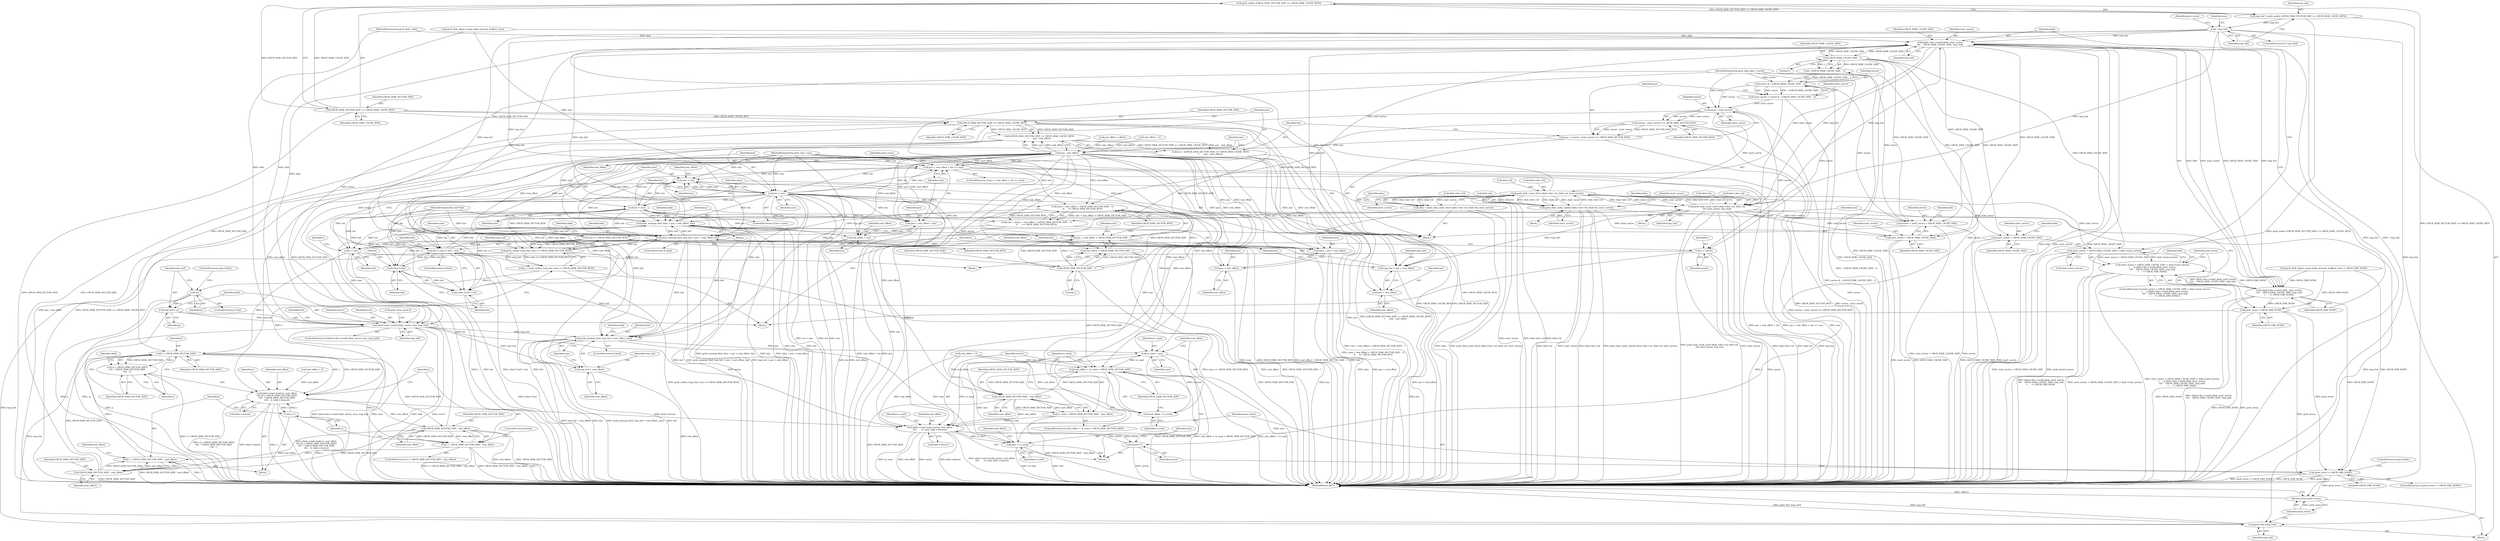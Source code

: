 digraph "0_radare2_c57997e76ec70862174a1b3b3aeb62a6f8570e85@API" {
"1000149" [label="(Call,grub_malloc (GRUB_DISK_SECTOR_SIZE << GRUB_DISK_CACHE_BITS))"];
"1000150" [label="(Call,GRUB_DISK_SECTOR_SIZE << GRUB_DISK_CACHE_BITS)"];
"1000147" [label="(Call,tmp_buf = grub_malloc (GRUB_DISK_SECTOR_SIZE << GRUB_DISK_CACHE_BITS))"];
"1000154" [label="(Call,! tmp_buf)"];
"1000258" [label="(Call,(disk->dev->read) (disk, start_sector,\n\t\t\t\t    GRUB_DISK_CACHE_SIZE, tmp_buf))"];
"1000170" [label="(Call,GRUB_DISK_CACHE_SIZE - 1)"];
"1000169" [label="(Call,~(GRUB_DISK_CACHE_SIZE - 1))"];
"1000167" [label="(Call,sector & ~(GRUB_DISK_CACHE_SIZE - 1))"];
"1000165" [label="(Call,start_sector = sector & ~(GRUB_DISK_CACHE_SIZE - 1))"];
"1000176" [label="(Call,sector - start_sector)"];
"1000175" [label="(Call,(sector - start_sector) << GRUB_DISK_SECTOR_BITS)"];
"1000173" [label="(Call,pos = (sector - start_sector) << GRUB_DISK_SECTOR_BITS)"];
"1000186" [label="(Call,pos - real_offset)"];
"1000182" [label="(Call,(GRUB_DISK_SECTOR_SIZE << GRUB_DISK_CACHE_BITS)\n\t     - pos - real_offset)"];
"1000180" [label="(Call,len = ((GRUB_DISK_SECTOR_SIZE << GRUB_DISK_CACHE_BITS)\n\t     - pos - real_offset))"];
"1000190" [label="(Call,len > size)"];
"1000193" [label="(Call,len = size)"];
"1000215" [label="(Call,pos + real_offset + len >= size)"];
"1000442" [label="(Call,size -= len)"];
"1000216" [label="(Call,pos + real_offset + len)"];
"1000218" [label="(Call,real_offset + len)"];
"1000228" [label="(Call,grub_memcpy (buf, data + pos + real_offset, len))"];
"1000313" [label="(Call,grub_memcpy (buf, tmp_buf + real_offset, size))"];
"1000327" [label="(Call,to_read = size)"];
"1000331" [label="(Call,real_offset + to_read > GRUB_DISK_SECTOR_SIZE)"];
"1000338" [label="(Call,GRUB_DISK_SECTOR_SIZE - real_offset)"];
"1000336" [label="(Call,to_read = GRUB_DISK_SECTOR_SIZE - real_offset)"];
"1000341" [label="(Call,(disk->read_hook) (sector, real_offset,\n\t\t\t\t       to_read, disk->closure))"];
"1000353" [label="(Call,sector++)"];
"1000355" [label="(Call,size -= to_read)"];
"1000332" [label="(Call,real_offset + to_read)"];
"1000364" [label="(Call,grub_memcpy (buf, tmp_buf + pos + real_offset, len))"];
"1000393" [label="(Call,l = len)"];
"1000403" [label="(Call,l > GRUB_DISK_SECTOR_SIZE)"];
"1000399" [label="(Call,(disk->read_hook) (s, real_offset,\n\t\t\t\t ((l > GRUB_DISK_SECTOR_SIZE)\n\t\t\t\t  ? GRUB_DISK_SECTOR_SIZE\n\t\t\t\t  : l), disk->closure))"];
"1000414" [label="(Call,GRUB_DISK_SECTOR_SIZE - real_offset)"];
"1000183" [label="(Call,GRUB_DISK_SECTOR_SIZE << GRUB_DISK_CACHE_BITS)"];
"1000277" [label="(Call,GRUB_DISK_SECTOR_SIZE - 1)"];
"1000272" [label="(Call,(size + real_offset + GRUB_DISK_SECTOR_SIZE - 1)\n\t\t     >> GRUB_DISK_SECTOR_BITS)"];
"1000270" [label="(Call,num = ((size + real_offset + GRUB_DISK_SECTOR_SIZE - 1)\n\t\t     >> GRUB_DISK_SECTOR_BITS))"];
"1000285" [label="(Call,num << GRUB_DISK_SECTOR_BITS)"];
"1000283" [label="(Call,grub_realloc (tmp_buf, num << GRUB_DISK_SECTOR_BITS))"];
"1000281" [label="(Call,p = grub_realloc (tmp_buf, num << GRUB_DISK_SECTOR_BITS))"];
"1000289" [label="(Call,!p)"];
"1000292" [label="(Call,tmp_buf = p)"];
"1000296" [label="(Call,(disk->dev->read) (disk, sector, num, tmp_buf))"];
"1000315" [label="(Call,tmp_buf + real_offset)"];
"1000449" [label="(Call,grub_free (tmp_buf))"];
"1000273" [label="(Call,size + real_offset + GRUB_DISK_SECTOR_SIZE - 1)"];
"1000275" [label="(Call,real_offset + GRUB_DISK_SECTOR_SIZE - 1)"];
"1000412" [label="(Call,l < GRUB_DISK_SECTOR_SIZE - real_offset)"];
"1000420" [label="(Call,l -= GRUB_DISK_SECTOR_SIZE - real_offset)"];
"1000422" [label="(Call,GRUB_DISK_SECTOR_SIZE - real_offset)"];
"1000418" [label="(Call,s++)"];
"1000402" [label="(Call,(l > GRUB_DISK_SECTOR_SIZE)\n\t\t\t\t  ? GRUB_DISK_SECTOR_SIZE\n\t\t\t\t  : l)"];
"1000435" [label="(Call,buf = (char *) buf + len)"];
"1000438" [label="(Call,(char *) buf)"];
"1000437" [label="(Call,(char *) buf + len)"];
"1000230" [label="(Call,data + pos + real_offset)"];
"1000232" [label="(Call,pos + real_offset)"];
"1000366" [label="(Call,tmp_buf + pos + real_offset)"];
"1000368" [label="(Call,pos + real_offset)"];
"1000198" [label="(Call,grub_disk_cache_fetch (disk->dev->id, disk->id, start_sector))"];
"1000196" [label="(Call,data = grub_disk_cache_fetch (disk->dev->id, disk->id, start_sector))"];
"1000236" [label="(Call,grub_disk_cache_unlock (disk->dev->id, disk->id, start_sector))"];
"1000428" [label="(Call,sector = start_sector + GRUB_DISK_CACHE_SIZE)"];
"1000430" [label="(Call,start_sector + GRUB_DISK_CACHE_SIZE)"];
"1000250" [label="(Call,start_sector + GRUB_DISK_CACHE_SIZE > disk->total_sectors)"];
"1000249" [label="(Call,start_sector + GRUB_DISK_CACHE_SIZE > disk->total_sectors\n\t      || (disk->dev->read) (disk, start_sector,\n\t\t\t\t    GRUB_DISK_CACHE_SIZE, tmp_buf)\n\t      != GRUB_ERR_NONE)"];
"1000251" [label="(Call,start_sector + GRUB_DISK_CACHE_SIZE)"];
"1000372" [label="(Call,grub_disk_cache_store (disk->dev->id, disk->id,\n\t\t\t\t start_sector, tmp_buf))"];
"1000389" [label="(Call,s = sector)"];
"1000257" [label="(Call,(disk->dev->read) (disk, start_sector,\n\t\t\t\t    GRUB_DISK_CACHE_SIZE, tmp_buf)\n\t      != GRUB_ERR_NONE)"];
"1000267" [label="(Call,grub_errno = GRUB_ERR_NONE)"];
"1000349" [label="(Call,grub_errno != GRUB_ERR_NONE)"];
"1000451" [label="(Return,return grub_errno;)"];
"1000147" [label="(Call,tmp_buf = grub_malloc (GRUB_DISK_SECTOR_SIZE << GRUB_DISK_CACHE_BITS))"];
"1000312" [label="(Identifier,buf)"];
"1000438" [label="(Call,(char *) buf)"];
"1000339" [label="(Identifier,GRUB_DISK_SECTOR_SIZE)"];
"1000248" [label="(ControlStructure,if (start_sector + GRUB_DISK_CACHE_SIZE > disk->total_sectors\n\t      || (disk->dev->read) (disk, start_sector,\n\t\t\t\t    GRUB_DISK_CACHE_SIZE, tmp_buf)\n\t      != GRUB_ERR_NONE))"];
"1000232" [label="(Call,pos + real_offset)"];
"1000296" [label="(Call,(disk->dev->read) (disk, sector, num, tmp_buf))"];
"1000292" [label="(Call,tmp_buf = p)"];
"1000412" [label="(Call,l < GRUB_DISK_SECTOR_SIZE - real_offset)"];
"1000415" [label="(Identifier,GRUB_DISK_SECTOR_SIZE)"];
"1000332" [label="(Call,real_offset + to_read)"];
"1000257" [label="(Call,(disk->dev->read) (disk, start_sector,\n\t\t\t\t    GRUB_DISK_CACHE_SIZE, tmp_buf)\n\t      != GRUB_ERR_NONE)"];
"1000298" [label="(Identifier,sector)"];
"1000313" [label="(Call,grub_memcpy (buf, tmp_buf + real_offset, size))"];
"1000331" [label="(Call,real_offset + to_read > GRUB_DISK_SECTOR_SIZE)"];
"1000334" [label="(Identifier,to_read)"];
"1000358" [label="(Call,real_offset = 0)"];
"1000157" [label="(Identifier,grub_errno)"];
"1000369" [label="(Identifier,pos)"];
"1000262" [label="(Identifier,tmp_buf)"];
"1000252" [label="(Identifier,start_sector)"];
"1000354" [label="(Identifier,sector)"];
"1000192" [label="(Identifier,size)"];
"1000375" [label="(Identifier,disk)"];
"1000204" [label="(Call,disk->id)"];
"1000213" [label="(Block,)"];
"1000417" [label="(ControlStructure,break;)"];
"1000409" [label="(Identifier,disk)"];
"1000194" [label="(Identifier,len)"];
"1000367" [label="(Identifier,tmp_buf)"];
"1000215" [label="(Call,pos + real_offset + len >= size)"];
"1000280" [label="(Identifier,GRUB_DISK_SECTOR_BITS)"];
"1000340" [label="(Identifier,real_offset)"];
"1000389" [label="(Call,s = sector)"];
"1000363" [label="(Identifier,buf)"];
"1000366" [label="(Call,tmp_buf + pos + real_offset)"];
"1000422" [label="(Call,GRUB_DISK_SECTOR_SIZE - real_offset)"];
"1000282" [label="(Identifier,p)"];
"1000245" [label="(Identifier,start_sector)"];
"1000263" [label="(Identifier,GRUB_ERR_NONE)"];
"1000170" [label="(Call,GRUB_DISK_CACHE_SIZE - 1)"];
"1000195" [label="(Identifier,size)"];
"1000224" [label="(Identifier,grub_errno)"];
"1000397" [label="(Identifier,l)"];
"1000429" [label="(Identifier,sector)"];
"1000390" [label="(Identifier,s)"];
"1000446" [label="(Identifier,real_offset)"];
"1000271" [label="(Identifier,num)"];
"1000349" [label="(Call,grub_errno != GRUB_ERR_NONE)"];
"1000276" [label="(Identifier,real_offset)"];
"1000269" [label="(Identifier,GRUB_ERR_NONE)"];
"1000268" [label="(Identifier,grub_errno)"];
"1000114" [label="(MethodParameterIn,grub_disk_t disk)"];
"1000295" [label="(ControlStructure,if ((disk->dev->read) (disk, sector, num, tmp_buf)))"];
"1000196" [label="(Call,data = grub_disk_cache_fetch (disk->dev->id, disk->id, start_sector))"];
"1000183" [label="(Call,GRUB_DISK_SECTOR_SIZE << GRUB_DISK_CACHE_BITS)"];
"1000155" [label="(Identifier,tmp_buf)"];
"1000284" [label="(Identifier,tmp_buf)"];
"1000335" [label="(Identifier,GRUB_DISK_SECTOR_SIZE)"];
"1000176" [label="(Call,sector - start_sector)"];
"1000167" [label="(Call,sector & ~(GRUB_DISK_CACHE_SIZE - 1))"];
"1000342" [label="(Identifier,sector)"];
"1000344" [label="(Identifier,to_read)"];
"1000402" [label="(Call,(l > GRUB_DISK_SECTOR_SIZE)\n\t\t\t\t  ? GRUB_DISK_SECTOR_SIZE\n\t\t\t\t  : l)"];
"1000255" [label="(Identifier,disk)"];
"1000300" [label="(Identifier,tmp_buf)"];
"1000400" [label="(Identifier,s)"];
"1000291" [label="(ControlStructure,goto finish;)"];
"1000424" [label="(Identifier,real_offset)"];
"1000207" [label="(Identifier,start_sector)"];
"1000404" [label="(Identifier,l)"];
"1000440" [label="(Identifier,buf)"];
"1000180" [label="(Call,len = ((GRUB_DISK_SECTOR_SIZE << GRUB_DISK_CACHE_BITS)\n\t     - pos - real_offset))"];
"1000373" [label="(Call,disk->dev->id)"];
"1000149" [label="(Call,grub_malloc (GRUB_DISK_SECTOR_SIZE << GRUB_DISK_CACHE_BITS))"];
"1000359" [label="(Identifier,real_offset)"];
"1000382" [label="(Identifier,tmp_buf)"];
"1000362" [label="(ControlStructure,if (buf))"];
"1000235" [label="(Identifier,len)"];
"1000260" [label="(Identifier,start_sector)"];
"1000277" [label="(Call,GRUB_DISK_SECTOR_SIZE - 1)"];
"1000395" [label="(Identifier,len)"];
"1000287" [label="(Identifier,GRUB_DISK_SECTOR_BITS)"];
"1000251" [label="(Call,start_sector + GRUB_DISK_CACHE_SIZE)"];
"1000237" [label="(Call,disk->dev->id)"];
"1000153" [label="(ControlStructure,if (! tmp_buf))"];
"1000166" [label="(Identifier,start_sector)"];
"1000221" [label="(Identifier,size)"];
"1000279" [label="(Literal,1)"];
"1000150" [label="(Call,GRUB_DISK_SECTOR_SIZE << GRUB_DISK_CACHE_BITS)"];
"1000144" [label="(Call,real_offset = offset)"];
"1000179" [label="(Identifier,GRUB_DISK_SECTOR_BITS)"];
"1000199" [label="(Call,disk->dev->id)"];
"1000273" [label="(Call,size + real_offset + GRUB_DISK_SECTOR_SIZE - 1)"];
"1000336" [label="(Call,to_read = GRUB_DISK_SECTOR_SIZE - real_offset)"];
"1000387" [label="(Block,)"];
"1000119" [label="(Block,)"];
"1000230" [label="(Call,data + pos + real_offset)"];
"1000124" [label="(Call,grub_disk_adjust_range (disk, &sector, &offset, size))"];
"1000177" [label="(Identifier,sector)"];
"1000220" [label="(Identifier,len)"];
"1000434" [label="(Identifier,buf)"];
"1000217" [label="(Identifier,pos)"];
"1000453" [label="(MethodReturn,RET)"];
"1000115" [label="(MethodParameterIn,grub_disk_addr_t sector)"];
"1000433" [label="(ControlStructure,if (buf))"];
"1000249" [label="(Call,start_sector + GRUB_DISK_CACHE_SIZE > disk->total_sectors\n\t      || (disk->dev->read) (disk, start_sector,\n\t\t\t\t    GRUB_DISK_CACHE_SIZE, tmp_buf)\n\t      != GRUB_ERR_NONE)"];
"1000435" [label="(Call,buf = (char *) buf + len)"];
"1000289" [label="(Call,!p)"];
"1000371" [label="(Identifier,len)"];
"1000181" [label="(Identifier,len)"];
"1000299" [label="(Identifier,num)"];
"1000432" [label="(Identifier,GRUB_DISK_CACHE_SIZE)"];
"1000302" [label="(Call,grub_error_push ())"];
"1000154" [label="(Call,! tmp_buf)"];
"1000290" [label="(Identifier,p)"];
"1000236" [label="(Call,grub_disk_cache_unlock (disk->dev->id, disk->id, start_sector))"];
"1000286" [label="(Identifier,num)"];
"1000341" [label="(Call,(disk->read_hook) (sector, real_offset,\n\t\t\t\t       to_read, disk->closure))"];
"1000421" [label="(Identifier,l)"];
"1000385" [label="(Identifier,disk)"];
"1000391" [label="(Identifier,sector)"];
"1000443" [label="(Identifier,size)"];
"1000267" [label="(Call,grub_errno = GRUB_ERR_NONE)"];
"1000423" [label="(Identifier,GRUB_DISK_SECTOR_SIZE)"];
"1000408" [label="(Call,disk->closure)"];
"1000174" [label="(Identifier,pos)"];
"1000372" [label="(Call,grub_disk_cache_store (disk->dev->id, disk->id,\n\t\t\t\t start_sector, tmp_buf))"];
"1000368" [label="(Call,pos + real_offset)"];
"1000451" [label="(Return,return grub_errno;)"];
"1000218" [label="(Call,real_offset + len)"];
"1000418" [label="(Call,s++)"];
"1000270" [label="(Call,num = ((size + real_offset + GRUB_DISK_SECTOR_SIZE - 1)\n\t\t     >> GRUB_DISK_SECTOR_BITS))"];
"1000173" [label="(Call,pos = (sector - start_sector) << GRUB_DISK_SECTOR_BITS)"];
"1000351" [label="(Identifier,GRUB_ERR_NONE)"];
"1000191" [label="(Identifier,len)"];
"1000239" [label="(Identifier,disk)"];
"1000210" [label="(Block,)"];
"1000328" [label="(Identifier,to_read)"];
"1000450" [label="(Identifier,tmp_buf)"];
"1000123" [label="(Call,grub_disk_adjust_range (disk, &sector, &offset, size) != GRUB_ERR_NONE)"];
"1000219" [label="(Identifier,real_offset)"];
"1000399" [label="(Call,(disk->read_hook) (s, real_offset,\n\t\t\t\t ((l > GRUB_DISK_SECTOR_SIZE)\n\t\t\t\t  ? GRUB_DISK_SECTOR_SIZE\n\t\t\t\t  : l), disk->closure))"];
"1000316" [label="(Identifier,tmp_buf)"];
"1000151" [label="(Identifier,GRUB_DISK_SECTOR_SIZE)"];
"1000175" [label="(Call,(sector - start_sector) << GRUB_DISK_SECTOR_BITS)"];
"1000148" [label="(Identifier,tmp_buf)"];
"1000356" [label="(Identifier,size)"];
"1000250" [label="(Call,start_sector + GRUB_DISK_CACHE_SIZE > disk->total_sectors)"];
"1000297" [label="(Identifier,disk)"];
"1000285" [label="(Call,num << GRUB_DISK_SECTOR_BITS)"];
"1000229" [label="(Identifier,buf)"];
"1000198" [label="(Call,grub_disk_cache_fetch (disk->dev->id, disk->id, start_sector))"];
"1000401" [label="(Identifier,real_offset)"];
"1000160" [label="(Block,)"];
"1000315" [label="(Call,tmp_buf + real_offset)"];
"1000398" [label="(Block,)"];
"1000184" [label="(Identifier,GRUB_DISK_SECTOR_SIZE)"];
"1000231" [label="(Identifier,data)"];
"1000165" [label="(Call,start_sector = sector & ~(GRUB_DISK_CACHE_SIZE - 1))"];
"1000357" [label="(Identifier,to_read)"];
"1000254" [label="(Call,disk->total_sectors)"];
"1000437" [label="(Call,(char *) buf + len)"];
"1000234" [label="(Identifier,real_offset)"];
"1000117" [label="(MethodParameterIn,grub_size_t size)"];
"1000345" [label="(Call,disk->closure)"];
"1000333" [label="(Identifier,real_offset)"];
"1000350" [label="(Identifier,grub_errno)"];
"1000182" [label="(Call,(GRUB_DISK_SECTOR_SIZE << GRUB_DISK_CACHE_BITS)\n\t     - pos - real_offset)"];
"1000394" [label="(Identifier,l)"];
"1000426" [label="(Identifier,real_offset)"];
"1000209" [label="(Identifier,data)"];
"1000431" [label="(Identifier,start_sector)"];
"1000381" [label="(Identifier,start_sector)"];
"1000414" [label="(Call,GRUB_DISK_SECTOR_SIZE - real_offset)"];
"1000259" [label="(Identifier,disk)"];
"1000317" [label="(Identifier,real_offset)"];
"1000321" [label="(Identifier,disk)"];
"1000330" [label="(ControlStructure,if (real_offset + to_read > GRUB_DISK_SECTOR_SIZE))"];
"1000428" [label="(Call,sector = start_sector + GRUB_DISK_CACHE_SIZE)"];
"1000152" [label="(Identifier,GRUB_DISK_CACHE_BITS)"];
"1000419" [label="(Identifier,s)"];
"1000430" [label="(Call,start_sector + GRUB_DISK_CACHE_SIZE)"];
"1000118" [label="(MethodParameterIn,void *buf)"];
"1000343" [label="(Identifier,real_offset)"];
"1000365" [label="(Identifier,buf)"];
"1000378" [label="(Call,disk->id)"];
"1000275" [label="(Call,real_offset + GRUB_DISK_SECTOR_SIZE - 1)"];
"1000329" [label="(Identifier,size)"];
"1000169" [label="(Call,~(GRUB_DISK_CACHE_SIZE - 1))"];
"1000193" [label="(Call,len = size)"];
"1000186" [label="(Call,pos - real_offset)"];
"1000405" [label="(Identifier,GRUB_DISK_SECTOR_SIZE)"];
"1000197" [label="(Identifier,data)"];
"1000352" [label="(ControlStructure,goto finish;)"];
"1000283" [label="(Call,grub_realloc (tmp_buf, num << GRUB_DISK_SECTOR_BITS))"];
"1000264" [label="(Block,)"];
"1000327" [label="(Call,to_read = size)"];
"1000178" [label="(Identifier,start_sector)"];
"1000190" [label="(Call,len > size)"];
"1000348" [label="(ControlStructure,if (grub_errno != GRUB_ERR_NONE))"];
"1000258" [label="(Call,(disk->dev->read) (disk, start_sector,\n\t\t\t\t    GRUB_DISK_CACHE_SIZE, tmp_buf))"];
"1000278" [label="(Identifier,GRUB_DISK_SECTOR_SIZE)"];
"1000216" [label="(Call,pos + real_offset + len)"];
"1000449" [label="(Call,grub_free (tmp_buf))"];
"1000355" [label="(Call,size -= to_read)"];
"1000318" [label="(Identifier,size)"];
"1000233" [label="(Identifier,pos)"];
"1000444" [label="(Identifier,len)"];
"1000314" [label="(Identifier,buf)"];
"1000411" [label="(ControlStructure,if (l < GRUB_DISK_SECTOR_SIZE - real_offset))"];
"1000159" [label="(Identifier,size)"];
"1000325" [label="(Block,)"];
"1000416" [label="(Identifier,real_offset)"];
"1000185" [label="(Identifier,GRUB_DISK_CACHE_BITS)"];
"1000172" [label="(Literal,1)"];
"1000441" [label="(Identifier,len)"];
"1000353" [label="(Call,sector++)"];
"1000189" [label="(ControlStructure,if (len > size))"];
"1000242" [label="(Call,disk->id)"];
"1000338" [label="(Call,GRUB_DISK_SECTOR_SIZE - real_offset)"];
"1000406" [label="(Identifier,GRUB_DISK_SECTOR_SIZE)"];
"1000294" [label="(Identifier,p)"];
"1000274" [label="(Identifier,size)"];
"1000337" [label="(Identifier,to_read)"];
"1000293" [label="(Identifier,tmp_buf)"];
"1000228" [label="(Call,grub_memcpy (buf, data + pos + real_offset, len))"];
"1000288" [label="(ControlStructure,if (!p))"];
"1000364" [label="(Call,grub_memcpy (buf, tmp_buf + pos + real_offset, len))"];
"1000407" [label="(Identifier,l)"];
"1000311" [label="(ControlStructure,if (buf))"];
"1000413" [label="(Identifier,l)"];
"1000253" [label="(Identifier,GRUB_DISK_CACHE_SIZE)"];
"1000168" [label="(Identifier,sector)"];
"1000261" [label="(Identifier,GRUB_DISK_CACHE_SIZE)"];
"1000188" [label="(Identifier,real_offset)"];
"1000272" [label="(Call,(size + real_offset + GRUB_DISK_SECTOR_SIZE - 1)\n\t\t     >> GRUB_DISK_SECTOR_BITS)"];
"1000445" [label="(Call,real_offset = 0)"];
"1000442" [label="(Call,size -= len)"];
"1000425" [label="(Call,real_offset = 0)"];
"1000393" [label="(Call,l = len)"];
"1000452" [label="(Identifier,grub_errno)"];
"1000214" [label="(ControlStructure,if (pos + real_offset + len >= size))"];
"1000403" [label="(Call,l > GRUB_DISK_SECTOR_SIZE)"];
"1000247" [label="(Block,)"];
"1000420" [label="(Call,l -= GRUB_DISK_SECTOR_SIZE - real_offset)"];
"1000187" [label="(Identifier,pos)"];
"1000171" [label="(Identifier,GRUB_DISK_CACHE_SIZE)"];
"1000436" [label="(Identifier,buf)"];
"1000370" [label="(Identifier,real_offset)"];
"1000281" [label="(Call,p = grub_realloc (tmp_buf, num << GRUB_DISK_SECTOR_BITS))"];
"1000149" -> "1000147"  [label="AST: "];
"1000149" -> "1000150"  [label="CFG: "];
"1000150" -> "1000149"  [label="AST: "];
"1000147" -> "1000149"  [label="CFG: "];
"1000149" -> "1000453"  [label="DDG: GRUB_DISK_SECTOR_SIZE << GRUB_DISK_CACHE_BITS"];
"1000149" -> "1000147"  [label="DDG: GRUB_DISK_SECTOR_SIZE << GRUB_DISK_CACHE_BITS"];
"1000150" -> "1000149"  [label="DDG: GRUB_DISK_SECTOR_SIZE"];
"1000150" -> "1000149"  [label="DDG: GRUB_DISK_CACHE_BITS"];
"1000150" -> "1000152"  [label="CFG: "];
"1000151" -> "1000150"  [label="AST: "];
"1000152" -> "1000150"  [label="AST: "];
"1000150" -> "1000453"  [label="DDG: GRUB_DISK_SECTOR_SIZE"];
"1000150" -> "1000453"  [label="DDG: GRUB_DISK_CACHE_BITS"];
"1000150" -> "1000183"  [label="DDG: GRUB_DISK_SECTOR_SIZE"];
"1000150" -> "1000183"  [label="DDG: GRUB_DISK_CACHE_BITS"];
"1000147" -> "1000119"  [label="AST: "];
"1000148" -> "1000147"  [label="AST: "];
"1000155" -> "1000147"  [label="CFG: "];
"1000147" -> "1000453"  [label="DDG: grub_malloc (GRUB_DISK_SECTOR_SIZE << GRUB_DISK_CACHE_BITS)"];
"1000147" -> "1000154"  [label="DDG: tmp_buf"];
"1000154" -> "1000153"  [label="AST: "];
"1000154" -> "1000155"  [label="CFG: "];
"1000155" -> "1000154"  [label="AST: "];
"1000157" -> "1000154"  [label="CFG: "];
"1000159" -> "1000154"  [label="CFG: "];
"1000154" -> "1000453"  [label="DDG: tmp_buf"];
"1000154" -> "1000453"  [label="DDG: ! tmp_buf"];
"1000154" -> "1000258"  [label="DDG: tmp_buf"];
"1000154" -> "1000283"  [label="DDG: tmp_buf"];
"1000154" -> "1000364"  [label="DDG: tmp_buf"];
"1000154" -> "1000366"  [label="DDG: tmp_buf"];
"1000154" -> "1000372"  [label="DDG: tmp_buf"];
"1000154" -> "1000449"  [label="DDG: tmp_buf"];
"1000258" -> "1000257"  [label="AST: "];
"1000258" -> "1000262"  [label="CFG: "];
"1000259" -> "1000258"  [label="AST: "];
"1000260" -> "1000258"  [label="AST: "];
"1000261" -> "1000258"  [label="AST: "];
"1000262" -> "1000258"  [label="AST: "];
"1000263" -> "1000258"  [label="CFG: "];
"1000258" -> "1000453"  [label="DDG: disk"];
"1000258" -> "1000453"  [label="DDG: start_sector"];
"1000258" -> "1000453"  [label="DDG: GRUB_DISK_CACHE_SIZE"];
"1000258" -> "1000170"  [label="DDG: GRUB_DISK_CACHE_SIZE"];
"1000258" -> "1000257"  [label="DDG: disk"];
"1000258" -> "1000257"  [label="DDG: start_sector"];
"1000258" -> "1000257"  [label="DDG: GRUB_DISK_CACHE_SIZE"];
"1000258" -> "1000257"  [label="DDG: tmp_buf"];
"1000124" -> "1000258"  [label="DDG: disk"];
"1000114" -> "1000258"  [label="DDG: disk"];
"1000198" -> "1000258"  [label="DDG: start_sector"];
"1000170" -> "1000258"  [label="DDG: GRUB_DISK_CACHE_SIZE"];
"1000372" -> "1000258"  [label="DDG: tmp_buf"];
"1000258" -> "1000283"  [label="DDG: tmp_buf"];
"1000258" -> "1000296"  [label="DDG: disk"];
"1000258" -> "1000364"  [label="DDG: tmp_buf"];
"1000258" -> "1000366"  [label="DDG: tmp_buf"];
"1000258" -> "1000372"  [label="DDG: start_sector"];
"1000258" -> "1000372"  [label="DDG: tmp_buf"];
"1000258" -> "1000428"  [label="DDG: GRUB_DISK_CACHE_SIZE"];
"1000258" -> "1000430"  [label="DDG: GRUB_DISK_CACHE_SIZE"];
"1000170" -> "1000169"  [label="AST: "];
"1000170" -> "1000172"  [label="CFG: "];
"1000171" -> "1000170"  [label="AST: "];
"1000172" -> "1000170"  [label="AST: "];
"1000169" -> "1000170"  [label="CFG: "];
"1000170" -> "1000453"  [label="DDG: GRUB_DISK_CACHE_SIZE"];
"1000170" -> "1000169"  [label="DDG: GRUB_DISK_CACHE_SIZE"];
"1000170" -> "1000169"  [label="DDG: 1"];
"1000170" -> "1000250"  [label="DDG: GRUB_DISK_CACHE_SIZE"];
"1000170" -> "1000251"  [label="DDG: GRUB_DISK_CACHE_SIZE"];
"1000170" -> "1000428"  [label="DDG: GRUB_DISK_CACHE_SIZE"];
"1000170" -> "1000430"  [label="DDG: GRUB_DISK_CACHE_SIZE"];
"1000169" -> "1000167"  [label="AST: "];
"1000167" -> "1000169"  [label="CFG: "];
"1000169" -> "1000453"  [label="DDG: GRUB_DISK_CACHE_SIZE - 1"];
"1000169" -> "1000167"  [label="DDG: GRUB_DISK_CACHE_SIZE - 1"];
"1000167" -> "1000165"  [label="AST: "];
"1000168" -> "1000167"  [label="AST: "];
"1000165" -> "1000167"  [label="CFG: "];
"1000167" -> "1000453"  [label="DDG: ~(GRUB_DISK_CACHE_SIZE - 1)"];
"1000167" -> "1000165"  [label="DDG: sector"];
"1000167" -> "1000165"  [label="DDG: ~(GRUB_DISK_CACHE_SIZE - 1)"];
"1000428" -> "1000167"  [label="DDG: sector"];
"1000115" -> "1000167"  [label="DDG: sector"];
"1000167" -> "1000176"  [label="DDG: sector"];
"1000165" -> "1000160"  [label="AST: "];
"1000166" -> "1000165"  [label="AST: "];
"1000174" -> "1000165"  [label="CFG: "];
"1000165" -> "1000453"  [label="DDG: sector & ~(GRUB_DISK_CACHE_SIZE - 1)"];
"1000165" -> "1000176"  [label="DDG: start_sector"];
"1000176" -> "1000175"  [label="AST: "];
"1000176" -> "1000178"  [label="CFG: "];
"1000177" -> "1000176"  [label="AST: "];
"1000178" -> "1000176"  [label="AST: "];
"1000179" -> "1000176"  [label="CFG: "];
"1000176" -> "1000453"  [label="DDG: sector"];
"1000176" -> "1000175"  [label="DDG: sector"];
"1000176" -> "1000175"  [label="DDG: start_sector"];
"1000115" -> "1000176"  [label="DDG: sector"];
"1000176" -> "1000198"  [label="DDG: start_sector"];
"1000176" -> "1000296"  [label="DDG: sector"];
"1000176" -> "1000389"  [label="DDG: sector"];
"1000175" -> "1000173"  [label="AST: "];
"1000175" -> "1000179"  [label="CFG: "];
"1000179" -> "1000175"  [label="AST: "];
"1000173" -> "1000175"  [label="CFG: "];
"1000175" -> "1000453"  [label="DDG: GRUB_DISK_SECTOR_BITS"];
"1000175" -> "1000453"  [label="DDG: sector - start_sector"];
"1000175" -> "1000173"  [label="DDG: sector - start_sector"];
"1000175" -> "1000173"  [label="DDG: GRUB_DISK_SECTOR_BITS"];
"1000175" -> "1000272"  [label="DDG: GRUB_DISK_SECTOR_BITS"];
"1000173" -> "1000160"  [label="AST: "];
"1000174" -> "1000173"  [label="AST: "];
"1000181" -> "1000173"  [label="CFG: "];
"1000173" -> "1000453"  [label="DDG: (sector - start_sector) << GRUB_DISK_SECTOR_BITS"];
"1000173" -> "1000186"  [label="DDG: pos"];
"1000186" -> "1000182"  [label="AST: "];
"1000186" -> "1000188"  [label="CFG: "];
"1000187" -> "1000186"  [label="AST: "];
"1000188" -> "1000186"  [label="AST: "];
"1000182" -> "1000186"  [label="CFG: "];
"1000186" -> "1000453"  [label="DDG: pos"];
"1000186" -> "1000182"  [label="DDG: pos"];
"1000186" -> "1000182"  [label="DDG: real_offset"];
"1000445" -> "1000186"  [label="DDG: real_offset"];
"1000144" -> "1000186"  [label="DDG: real_offset"];
"1000186" -> "1000215"  [label="DDG: pos"];
"1000186" -> "1000215"  [label="DDG: real_offset"];
"1000186" -> "1000216"  [label="DDG: pos"];
"1000186" -> "1000216"  [label="DDG: real_offset"];
"1000186" -> "1000218"  [label="DDG: real_offset"];
"1000186" -> "1000228"  [label="DDG: pos"];
"1000186" -> "1000228"  [label="DDG: real_offset"];
"1000186" -> "1000230"  [label="DDG: pos"];
"1000186" -> "1000230"  [label="DDG: real_offset"];
"1000186" -> "1000232"  [label="DDG: pos"];
"1000186" -> "1000232"  [label="DDG: real_offset"];
"1000186" -> "1000272"  [label="DDG: real_offset"];
"1000186" -> "1000273"  [label="DDG: real_offset"];
"1000186" -> "1000275"  [label="DDG: real_offset"];
"1000186" -> "1000313"  [label="DDG: real_offset"];
"1000186" -> "1000315"  [label="DDG: real_offset"];
"1000186" -> "1000331"  [label="DDG: real_offset"];
"1000186" -> "1000332"  [label="DDG: real_offset"];
"1000186" -> "1000338"  [label="DDG: real_offset"];
"1000186" -> "1000341"  [label="DDG: real_offset"];
"1000186" -> "1000364"  [label="DDG: pos"];
"1000186" -> "1000364"  [label="DDG: real_offset"];
"1000186" -> "1000366"  [label="DDG: pos"];
"1000186" -> "1000366"  [label="DDG: real_offset"];
"1000186" -> "1000368"  [label="DDG: pos"];
"1000186" -> "1000368"  [label="DDG: real_offset"];
"1000186" -> "1000399"  [label="DDG: real_offset"];
"1000182" -> "1000180"  [label="AST: "];
"1000183" -> "1000182"  [label="AST: "];
"1000180" -> "1000182"  [label="CFG: "];
"1000182" -> "1000453"  [label="DDG: pos - real_offset"];
"1000182" -> "1000453"  [label="DDG: GRUB_DISK_SECTOR_SIZE << GRUB_DISK_CACHE_BITS"];
"1000182" -> "1000180"  [label="DDG: GRUB_DISK_SECTOR_SIZE << GRUB_DISK_CACHE_BITS"];
"1000182" -> "1000180"  [label="DDG: pos - real_offset"];
"1000183" -> "1000182"  [label="DDG: GRUB_DISK_SECTOR_SIZE"];
"1000183" -> "1000182"  [label="DDG: GRUB_DISK_CACHE_BITS"];
"1000180" -> "1000160"  [label="AST: "];
"1000181" -> "1000180"  [label="AST: "];
"1000191" -> "1000180"  [label="CFG: "];
"1000180" -> "1000453"  [label="DDG: (GRUB_DISK_SECTOR_SIZE << GRUB_DISK_CACHE_BITS)\n\t     - pos - real_offset"];
"1000180" -> "1000190"  [label="DDG: len"];
"1000190" -> "1000189"  [label="AST: "];
"1000190" -> "1000192"  [label="CFG: "];
"1000191" -> "1000190"  [label="AST: "];
"1000192" -> "1000190"  [label="AST: "];
"1000194" -> "1000190"  [label="CFG: "];
"1000197" -> "1000190"  [label="CFG: "];
"1000190" -> "1000453"  [label="DDG: len > size"];
"1000190" -> "1000453"  [label="DDG: len"];
"1000190" -> "1000453"  [label="DDG: size"];
"1000124" -> "1000190"  [label="DDG: size"];
"1000442" -> "1000190"  [label="DDG: size"];
"1000117" -> "1000190"  [label="DDG: size"];
"1000190" -> "1000193"  [label="DDG: size"];
"1000190" -> "1000215"  [label="DDG: len"];
"1000190" -> "1000215"  [label="DDG: size"];
"1000190" -> "1000216"  [label="DDG: len"];
"1000190" -> "1000218"  [label="DDG: len"];
"1000190" -> "1000228"  [label="DDG: len"];
"1000190" -> "1000272"  [label="DDG: size"];
"1000190" -> "1000273"  [label="DDG: size"];
"1000190" -> "1000313"  [label="DDG: size"];
"1000190" -> "1000327"  [label="DDG: size"];
"1000190" -> "1000355"  [label="DDG: size"];
"1000190" -> "1000364"  [label="DDG: len"];
"1000190" -> "1000393"  [label="DDG: len"];
"1000190" -> "1000435"  [label="DDG: len"];
"1000190" -> "1000437"  [label="DDG: len"];
"1000190" -> "1000442"  [label="DDG: len"];
"1000190" -> "1000442"  [label="DDG: size"];
"1000193" -> "1000189"  [label="AST: "];
"1000193" -> "1000195"  [label="CFG: "];
"1000194" -> "1000193"  [label="AST: "];
"1000195" -> "1000193"  [label="AST: "];
"1000197" -> "1000193"  [label="CFG: "];
"1000193" -> "1000453"  [label="DDG: len"];
"1000193" -> "1000453"  [label="DDG: size"];
"1000117" -> "1000193"  [label="DDG: size"];
"1000193" -> "1000215"  [label="DDG: len"];
"1000193" -> "1000216"  [label="DDG: len"];
"1000193" -> "1000218"  [label="DDG: len"];
"1000193" -> "1000228"  [label="DDG: len"];
"1000193" -> "1000364"  [label="DDG: len"];
"1000193" -> "1000393"  [label="DDG: len"];
"1000193" -> "1000435"  [label="DDG: len"];
"1000193" -> "1000437"  [label="DDG: len"];
"1000193" -> "1000442"  [label="DDG: len"];
"1000215" -> "1000214"  [label="AST: "];
"1000215" -> "1000221"  [label="CFG: "];
"1000216" -> "1000215"  [label="AST: "];
"1000221" -> "1000215"  [label="AST: "];
"1000224" -> "1000215"  [label="CFG: "];
"1000229" -> "1000215"  [label="CFG: "];
"1000215" -> "1000453"  [label="DDG: size"];
"1000215" -> "1000453"  [label="DDG: pos + real_offset + len"];
"1000215" -> "1000453"  [label="DDG: pos + real_offset + len >= size"];
"1000117" -> "1000215"  [label="DDG: size"];
"1000215" -> "1000442"  [label="DDG: size"];
"1000442" -> "1000160"  [label="AST: "];
"1000442" -> "1000444"  [label="CFG: "];
"1000443" -> "1000442"  [label="AST: "];
"1000444" -> "1000442"  [label="AST: "];
"1000446" -> "1000442"  [label="CFG: "];
"1000442" -> "1000453"  [label="DDG: size"];
"1000442" -> "1000453"  [label="DDG: len"];
"1000228" -> "1000442"  [label="DDG: len"];
"1000364" -> "1000442"  [label="DDG: len"];
"1000117" -> "1000442"  [label="DDG: size"];
"1000216" -> "1000218"  [label="CFG: "];
"1000217" -> "1000216"  [label="AST: "];
"1000218" -> "1000216"  [label="AST: "];
"1000221" -> "1000216"  [label="CFG: "];
"1000216" -> "1000453"  [label="DDG: pos"];
"1000216" -> "1000453"  [label="DDG: real_offset + len"];
"1000218" -> "1000220"  [label="CFG: "];
"1000219" -> "1000218"  [label="AST: "];
"1000220" -> "1000218"  [label="AST: "];
"1000218" -> "1000453"  [label="DDG: real_offset"];
"1000218" -> "1000453"  [label="DDG: len"];
"1000228" -> "1000213"  [label="AST: "];
"1000228" -> "1000235"  [label="CFG: "];
"1000229" -> "1000228"  [label="AST: "];
"1000230" -> "1000228"  [label="AST: "];
"1000235" -> "1000228"  [label="AST: "];
"1000239" -> "1000228"  [label="CFG: "];
"1000228" -> "1000453"  [label="DDG: grub_memcpy (buf, data + pos + real_offset, len)"];
"1000228" -> "1000453"  [label="DDG: buf"];
"1000228" -> "1000453"  [label="DDG: data + pos + real_offset"];
"1000364" -> "1000228"  [label="DDG: buf"];
"1000435" -> "1000228"  [label="DDG: buf"];
"1000118" -> "1000228"  [label="DDG: buf"];
"1000196" -> "1000228"  [label="DDG: data"];
"1000228" -> "1000313"  [label="DDG: buf"];
"1000228" -> "1000364"  [label="DDG: buf"];
"1000228" -> "1000393"  [label="DDG: len"];
"1000228" -> "1000435"  [label="DDG: len"];
"1000228" -> "1000438"  [label="DDG: buf"];
"1000228" -> "1000437"  [label="DDG: len"];
"1000313" -> "1000311"  [label="AST: "];
"1000313" -> "1000318"  [label="CFG: "];
"1000314" -> "1000313"  [label="AST: "];
"1000315" -> "1000313"  [label="AST: "];
"1000318" -> "1000313"  [label="AST: "];
"1000321" -> "1000313"  [label="CFG: "];
"1000313" -> "1000453"  [label="DDG: tmp_buf + real_offset"];
"1000313" -> "1000453"  [label="DDG: size"];
"1000313" -> "1000453"  [label="DDG: grub_memcpy (buf, tmp_buf + real_offset, size)"];
"1000313" -> "1000453"  [label="DDG: buf"];
"1000364" -> "1000313"  [label="DDG: buf"];
"1000435" -> "1000313"  [label="DDG: buf"];
"1000118" -> "1000313"  [label="DDG: buf"];
"1000296" -> "1000313"  [label="DDG: tmp_buf"];
"1000117" -> "1000313"  [label="DDG: size"];
"1000313" -> "1000327"  [label="DDG: size"];
"1000313" -> "1000355"  [label="DDG: size"];
"1000327" -> "1000325"  [label="AST: "];
"1000327" -> "1000329"  [label="CFG: "];
"1000328" -> "1000327"  [label="AST: "];
"1000329" -> "1000327"  [label="AST: "];
"1000333" -> "1000327"  [label="CFG: "];
"1000327" -> "1000453"  [label="DDG: size"];
"1000355" -> "1000327"  [label="DDG: size"];
"1000117" -> "1000327"  [label="DDG: size"];
"1000327" -> "1000331"  [label="DDG: to_read"];
"1000327" -> "1000332"  [label="DDG: to_read"];
"1000327" -> "1000341"  [label="DDG: to_read"];
"1000331" -> "1000330"  [label="AST: "];
"1000331" -> "1000335"  [label="CFG: "];
"1000332" -> "1000331"  [label="AST: "];
"1000335" -> "1000331"  [label="AST: "];
"1000337" -> "1000331"  [label="CFG: "];
"1000342" -> "1000331"  [label="CFG: "];
"1000331" -> "1000453"  [label="DDG: real_offset + to_read > GRUB_DISK_SECTOR_SIZE"];
"1000331" -> "1000453"  [label="DDG: real_offset + to_read"];
"1000331" -> "1000453"  [label="DDG: GRUB_DISK_SECTOR_SIZE"];
"1000358" -> "1000331"  [label="DDG: real_offset"];
"1000338" -> "1000331"  [label="DDG: GRUB_DISK_SECTOR_SIZE"];
"1000277" -> "1000331"  [label="DDG: GRUB_DISK_SECTOR_SIZE"];
"1000331" -> "1000338"  [label="DDG: GRUB_DISK_SECTOR_SIZE"];
"1000338" -> "1000336"  [label="AST: "];
"1000338" -> "1000340"  [label="CFG: "];
"1000339" -> "1000338"  [label="AST: "];
"1000340" -> "1000338"  [label="AST: "];
"1000336" -> "1000338"  [label="CFG: "];
"1000338" -> "1000453"  [label="DDG: GRUB_DISK_SECTOR_SIZE"];
"1000338" -> "1000336"  [label="DDG: GRUB_DISK_SECTOR_SIZE"];
"1000338" -> "1000336"  [label="DDG: real_offset"];
"1000358" -> "1000338"  [label="DDG: real_offset"];
"1000338" -> "1000341"  [label="DDG: real_offset"];
"1000336" -> "1000330"  [label="AST: "];
"1000337" -> "1000336"  [label="AST: "];
"1000342" -> "1000336"  [label="CFG: "];
"1000336" -> "1000453"  [label="DDG: GRUB_DISK_SECTOR_SIZE - real_offset"];
"1000336" -> "1000341"  [label="DDG: to_read"];
"1000341" -> "1000325"  [label="AST: "];
"1000341" -> "1000345"  [label="CFG: "];
"1000342" -> "1000341"  [label="AST: "];
"1000343" -> "1000341"  [label="AST: "];
"1000344" -> "1000341"  [label="AST: "];
"1000345" -> "1000341"  [label="AST: "];
"1000350" -> "1000341"  [label="CFG: "];
"1000341" -> "1000453"  [label="DDG: to_read"];
"1000341" -> "1000453"  [label="DDG: real_offset"];
"1000341" -> "1000453"  [label="DDG: sector"];
"1000341" -> "1000453"  [label="DDG: disk->closure"];
"1000341" -> "1000453"  [label="DDG: (disk->read_hook) (sector, real_offset,\n\t\t\t\t       to_read, disk->closure)"];
"1000296" -> "1000341"  [label="DDG: sector"];
"1000353" -> "1000341"  [label="DDG: sector"];
"1000115" -> "1000341"  [label="DDG: sector"];
"1000358" -> "1000341"  [label="DDG: real_offset"];
"1000399" -> "1000341"  [label="DDG: disk->closure"];
"1000341" -> "1000353"  [label="DDG: sector"];
"1000341" -> "1000355"  [label="DDG: to_read"];
"1000353" -> "1000325"  [label="AST: "];
"1000353" -> "1000354"  [label="CFG: "];
"1000354" -> "1000353"  [label="AST: "];
"1000356" -> "1000353"  [label="CFG: "];
"1000353" -> "1000453"  [label="DDG: sector"];
"1000115" -> "1000353"  [label="DDG: sector"];
"1000355" -> "1000325"  [label="AST: "];
"1000355" -> "1000357"  [label="CFG: "];
"1000356" -> "1000355"  [label="AST: "];
"1000357" -> "1000355"  [label="AST: "];
"1000359" -> "1000355"  [label="CFG: "];
"1000355" -> "1000453"  [label="DDG: size"];
"1000355" -> "1000453"  [label="DDG: to_read"];
"1000117" -> "1000355"  [label="DDG: size"];
"1000332" -> "1000334"  [label="CFG: "];
"1000333" -> "1000332"  [label="AST: "];
"1000334" -> "1000332"  [label="AST: "];
"1000335" -> "1000332"  [label="CFG: "];
"1000358" -> "1000332"  [label="DDG: real_offset"];
"1000364" -> "1000362"  [label="AST: "];
"1000364" -> "1000371"  [label="CFG: "];
"1000365" -> "1000364"  [label="AST: "];
"1000366" -> "1000364"  [label="AST: "];
"1000371" -> "1000364"  [label="AST: "];
"1000375" -> "1000364"  [label="CFG: "];
"1000364" -> "1000453"  [label="DDG: buf"];
"1000364" -> "1000453"  [label="DDG: grub_memcpy (buf, tmp_buf + pos + real_offset, len)"];
"1000364" -> "1000453"  [label="DDG: tmp_buf + pos + real_offset"];
"1000435" -> "1000364"  [label="DDG: buf"];
"1000118" -> "1000364"  [label="DDG: buf"];
"1000372" -> "1000364"  [label="DDG: tmp_buf"];
"1000364" -> "1000393"  [label="DDG: len"];
"1000364" -> "1000435"  [label="DDG: len"];
"1000364" -> "1000438"  [label="DDG: buf"];
"1000364" -> "1000437"  [label="DDG: len"];
"1000393" -> "1000387"  [label="AST: "];
"1000393" -> "1000395"  [label="CFG: "];
"1000394" -> "1000393"  [label="AST: "];
"1000395" -> "1000393"  [label="AST: "];
"1000397" -> "1000393"  [label="CFG: "];
"1000393" -> "1000453"  [label="DDG: l"];
"1000393" -> "1000453"  [label="DDG: len"];
"1000393" -> "1000403"  [label="DDG: l"];
"1000403" -> "1000402"  [label="AST: "];
"1000403" -> "1000405"  [label="CFG: "];
"1000404" -> "1000403"  [label="AST: "];
"1000405" -> "1000403"  [label="AST: "];
"1000406" -> "1000403"  [label="CFG: "];
"1000407" -> "1000403"  [label="CFG: "];
"1000403" -> "1000399"  [label="DDG: GRUB_DISK_SECTOR_SIZE"];
"1000403" -> "1000399"  [label="DDG: l"];
"1000420" -> "1000403"  [label="DDG: l"];
"1000183" -> "1000403"  [label="DDG: GRUB_DISK_SECTOR_SIZE"];
"1000422" -> "1000403"  [label="DDG: GRUB_DISK_SECTOR_SIZE"];
"1000403" -> "1000402"  [label="DDG: GRUB_DISK_SECTOR_SIZE"];
"1000403" -> "1000402"  [label="DDG: l"];
"1000403" -> "1000412"  [label="DDG: l"];
"1000403" -> "1000414"  [label="DDG: GRUB_DISK_SECTOR_SIZE"];
"1000399" -> "1000398"  [label="AST: "];
"1000399" -> "1000408"  [label="CFG: "];
"1000400" -> "1000399"  [label="AST: "];
"1000401" -> "1000399"  [label="AST: "];
"1000402" -> "1000399"  [label="AST: "];
"1000408" -> "1000399"  [label="AST: "];
"1000413" -> "1000399"  [label="CFG: "];
"1000399" -> "1000453"  [label="DDG: (l > GRUB_DISK_SECTOR_SIZE)\n\t\t\t\t  ? GRUB_DISK_SECTOR_SIZE\n\t\t\t\t  : l"];
"1000399" -> "1000453"  [label="DDG: disk->closure"];
"1000399" -> "1000453"  [label="DDG: s"];
"1000399" -> "1000453"  [label="DDG: (disk->read_hook) (s, real_offset,\n\t\t\t\t ((l > GRUB_DISK_SECTOR_SIZE)\n\t\t\t\t  ? GRUB_DISK_SECTOR_SIZE\n\t\t\t\t  : l), disk->closure)"];
"1000389" -> "1000399"  [label="DDG: s"];
"1000418" -> "1000399"  [label="DDG: s"];
"1000425" -> "1000399"  [label="DDG: real_offset"];
"1000399" -> "1000414"  [label="DDG: real_offset"];
"1000399" -> "1000418"  [label="DDG: s"];
"1000414" -> "1000412"  [label="AST: "];
"1000414" -> "1000416"  [label="CFG: "];
"1000415" -> "1000414"  [label="AST: "];
"1000416" -> "1000414"  [label="AST: "];
"1000412" -> "1000414"  [label="CFG: "];
"1000414" -> "1000453"  [label="DDG: real_offset"];
"1000414" -> "1000453"  [label="DDG: GRUB_DISK_SECTOR_SIZE"];
"1000414" -> "1000183"  [label="DDG: GRUB_DISK_SECTOR_SIZE"];
"1000414" -> "1000412"  [label="DDG: GRUB_DISK_SECTOR_SIZE"];
"1000414" -> "1000412"  [label="DDG: real_offset"];
"1000414" -> "1000422"  [label="DDG: GRUB_DISK_SECTOR_SIZE"];
"1000414" -> "1000422"  [label="DDG: real_offset"];
"1000183" -> "1000185"  [label="CFG: "];
"1000184" -> "1000183"  [label="AST: "];
"1000185" -> "1000183"  [label="AST: "];
"1000187" -> "1000183"  [label="CFG: "];
"1000183" -> "1000453"  [label="DDG: GRUB_DISK_CACHE_BITS"];
"1000183" -> "1000453"  [label="DDG: GRUB_DISK_SECTOR_SIZE"];
"1000422" -> "1000183"  [label="DDG: GRUB_DISK_SECTOR_SIZE"];
"1000183" -> "1000277"  [label="DDG: GRUB_DISK_SECTOR_SIZE"];
"1000277" -> "1000275"  [label="AST: "];
"1000277" -> "1000279"  [label="CFG: "];
"1000278" -> "1000277"  [label="AST: "];
"1000279" -> "1000277"  [label="AST: "];
"1000275" -> "1000277"  [label="CFG: "];
"1000277" -> "1000453"  [label="DDG: GRUB_DISK_SECTOR_SIZE"];
"1000277" -> "1000272"  [label="DDG: GRUB_DISK_SECTOR_SIZE"];
"1000277" -> "1000272"  [label="DDG: 1"];
"1000277" -> "1000273"  [label="DDG: GRUB_DISK_SECTOR_SIZE"];
"1000277" -> "1000273"  [label="DDG: 1"];
"1000277" -> "1000275"  [label="DDG: GRUB_DISK_SECTOR_SIZE"];
"1000277" -> "1000275"  [label="DDG: 1"];
"1000272" -> "1000270"  [label="AST: "];
"1000272" -> "1000280"  [label="CFG: "];
"1000273" -> "1000272"  [label="AST: "];
"1000280" -> "1000272"  [label="AST: "];
"1000270" -> "1000272"  [label="CFG: "];
"1000272" -> "1000453"  [label="DDG: size + real_offset + GRUB_DISK_SECTOR_SIZE - 1"];
"1000272" -> "1000270"  [label="DDG: size + real_offset + GRUB_DISK_SECTOR_SIZE - 1"];
"1000272" -> "1000270"  [label="DDG: GRUB_DISK_SECTOR_BITS"];
"1000117" -> "1000272"  [label="DDG: size"];
"1000272" -> "1000285"  [label="DDG: GRUB_DISK_SECTOR_BITS"];
"1000270" -> "1000264"  [label="AST: "];
"1000271" -> "1000270"  [label="AST: "];
"1000282" -> "1000270"  [label="CFG: "];
"1000270" -> "1000453"  [label="DDG: (size + real_offset + GRUB_DISK_SECTOR_SIZE - 1)\n\t\t     >> GRUB_DISK_SECTOR_BITS"];
"1000270" -> "1000285"  [label="DDG: num"];
"1000285" -> "1000283"  [label="AST: "];
"1000285" -> "1000287"  [label="CFG: "];
"1000286" -> "1000285"  [label="AST: "];
"1000287" -> "1000285"  [label="AST: "];
"1000283" -> "1000285"  [label="CFG: "];
"1000285" -> "1000453"  [label="DDG: num"];
"1000285" -> "1000453"  [label="DDG: GRUB_DISK_SECTOR_BITS"];
"1000285" -> "1000283"  [label="DDG: num"];
"1000285" -> "1000283"  [label="DDG: GRUB_DISK_SECTOR_BITS"];
"1000285" -> "1000296"  [label="DDG: num"];
"1000283" -> "1000281"  [label="AST: "];
"1000284" -> "1000283"  [label="AST: "];
"1000281" -> "1000283"  [label="CFG: "];
"1000283" -> "1000453"  [label="DDG: num << GRUB_DISK_SECTOR_BITS"];
"1000283" -> "1000281"  [label="DDG: tmp_buf"];
"1000283" -> "1000281"  [label="DDG: num << GRUB_DISK_SECTOR_BITS"];
"1000372" -> "1000283"  [label="DDG: tmp_buf"];
"1000283" -> "1000449"  [label="DDG: tmp_buf"];
"1000281" -> "1000264"  [label="AST: "];
"1000282" -> "1000281"  [label="AST: "];
"1000290" -> "1000281"  [label="CFG: "];
"1000281" -> "1000453"  [label="DDG: grub_realloc (tmp_buf, num << GRUB_DISK_SECTOR_BITS)"];
"1000281" -> "1000289"  [label="DDG: p"];
"1000289" -> "1000288"  [label="AST: "];
"1000289" -> "1000290"  [label="CFG: "];
"1000290" -> "1000289"  [label="AST: "];
"1000291" -> "1000289"  [label="CFG: "];
"1000293" -> "1000289"  [label="CFG: "];
"1000289" -> "1000453"  [label="DDG: p"];
"1000289" -> "1000453"  [label="DDG: !p"];
"1000289" -> "1000292"  [label="DDG: p"];
"1000292" -> "1000264"  [label="AST: "];
"1000292" -> "1000294"  [label="CFG: "];
"1000293" -> "1000292"  [label="AST: "];
"1000294" -> "1000292"  [label="AST: "];
"1000297" -> "1000292"  [label="CFG: "];
"1000292" -> "1000453"  [label="DDG: p"];
"1000292" -> "1000296"  [label="DDG: tmp_buf"];
"1000296" -> "1000295"  [label="AST: "];
"1000296" -> "1000300"  [label="CFG: "];
"1000297" -> "1000296"  [label="AST: "];
"1000298" -> "1000296"  [label="AST: "];
"1000299" -> "1000296"  [label="AST: "];
"1000300" -> "1000296"  [label="AST: "];
"1000302" -> "1000296"  [label="CFG: "];
"1000312" -> "1000296"  [label="CFG: "];
"1000296" -> "1000453"  [label="DDG: sector"];
"1000296" -> "1000453"  [label="DDG: (disk->dev->read) (disk, sector, num, tmp_buf)"];
"1000296" -> "1000453"  [label="DDG: num"];
"1000296" -> "1000453"  [label="DDG: disk"];
"1000124" -> "1000296"  [label="DDG: disk"];
"1000114" -> "1000296"  [label="DDG: disk"];
"1000115" -> "1000296"  [label="DDG: sector"];
"1000296" -> "1000315"  [label="DDG: tmp_buf"];
"1000296" -> "1000449"  [label="DDG: tmp_buf"];
"1000315" -> "1000317"  [label="CFG: "];
"1000316" -> "1000315"  [label="AST: "];
"1000317" -> "1000315"  [label="AST: "];
"1000318" -> "1000315"  [label="CFG: "];
"1000315" -> "1000453"  [label="DDG: real_offset"];
"1000449" -> "1000119"  [label="AST: "];
"1000449" -> "1000450"  [label="CFG: "];
"1000450" -> "1000449"  [label="AST: "];
"1000452" -> "1000449"  [label="CFG: "];
"1000449" -> "1000453"  [label="DDG: tmp_buf"];
"1000449" -> "1000453"  [label="DDG: grub_free (tmp_buf)"];
"1000372" -> "1000449"  [label="DDG: tmp_buf"];
"1000273" -> "1000275"  [label="CFG: "];
"1000274" -> "1000273"  [label="AST: "];
"1000275" -> "1000273"  [label="AST: "];
"1000280" -> "1000273"  [label="CFG: "];
"1000273" -> "1000453"  [label="DDG: real_offset + GRUB_DISK_SECTOR_SIZE - 1"];
"1000273" -> "1000453"  [label="DDG: size"];
"1000117" -> "1000273"  [label="DDG: size"];
"1000276" -> "1000275"  [label="AST: "];
"1000275" -> "1000453"  [label="DDG: real_offset"];
"1000275" -> "1000453"  [label="DDG: GRUB_DISK_SECTOR_SIZE - 1"];
"1000412" -> "1000411"  [label="AST: "];
"1000413" -> "1000412"  [label="AST: "];
"1000417" -> "1000412"  [label="CFG: "];
"1000419" -> "1000412"  [label="CFG: "];
"1000412" -> "1000453"  [label="DDG: l < GRUB_DISK_SECTOR_SIZE - real_offset"];
"1000412" -> "1000453"  [label="DDG: GRUB_DISK_SECTOR_SIZE - real_offset"];
"1000412" -> "1000453"  [label="DDG: l"];
"1000412" -> "1000420"  [label="DDG: l"];
"1000420" -> "1000398"  [label="AST: "];
"1000420" -> "1000422"  [label="CFG: "];
"1000421" -> "1000420"  [label="AST: "];
"1000422" -> "1000420"  [label="AST: "];
"1000426" -> "1000420"  [label="CFG: "];
"1000420" -> "1000453"  [label="DDG: GRUB_DISK_SECTOR_SIZE - real_offset"];
"1000420" -> "1000453"  [label="DDG: l"];
"1000422" -> "1000420"  [label="DDG: GRUB_DISK_SECTOR_SIZE"];
"1000422" -> "1000420"  [label="DDG: real_offset"];
"1000422" -> "1000424"  [label="CFG: "];
"1000423" -> "1000422"  [label="AST: "];
"1000424" -> "1000422"  [label="AST: "];
"1000422" -> "1000453"  [label="DDG: GRUB_DISK_SECTOR_SIZE"];
"1000418" -> "1000398"  [label="AST: "];
"1000418" -> "1000419"  [label="CFG: "];
"1000419" -> "1000418"  [label="AST: "];
"1000421" -> "1000418"  [label="CFG: "];
"1000418" -> "1000453"  [label="DDG: s"];
"1000402" -> "1000406"  [label="CFG: "];
"1000402" -> "1000407"  [label="CFG: "];
"1000406" -> "1000402"  [label="AST: "];
"1000407" -> "1000402"  [label="AST: "];
"1000409" -> "1000402"  [label="CFG: "];
"1000402" -> "1000453"  [label="DDG: l > GRUB_DISK_SECTOR_SIZE"];
"1000435" -> "1000433"  [label="AST: "];
"1000435" -> "1000437"  [label="CFG: "];
"1000436" -> "1000435"  [label="AST: "];
"1000437" -> "1000435"  [label="AST: "];
"1000443" -> "1000435"  [label="CFG: "];
"1000435" -> "1000453"  [label="DDG: buf"];
"1000435" -> "1000453"  [label="DDG: (char *) buf + len"];
"1000438" -> "1000435"  [label="DDG: buf"];
"1000118" -> "1000435"  [label="DDG: buf"];
"1000435" -> "1000438"  [label="DDG: buf"];
"1000438" -> "1000437"  [label="AST: "];
"1000438" -> "1000440"  [label="CFG: "];
"1000439" -> "1000438"  [label="AST: "];
"1000440" -> "1000438"  [label="AST: "];
"1000441" -> "1000438"  [label="CFG: "];
"1000438" -> "1000437"  [label="DDG: buf"];
"1000118" -> "1000438"  [label="DDG: buf"];
"1000437" -> "1000441"  [label="CFG: "];
"1000441" -> "1000437"  [label="AST: "];
"1000437" -> "1000453"  [label="DDG: (char *) buf"];
"1000230" -> "1000232"  [label="CFG: "];
"1000231" -> "1000230"  [label="AST: "];
"1000232" -> "1000230"  [label="AST: "];
"1000235" -> "1000230"  [label="CFG: "];
"1000230" -> "1000453"  [label="DDG: data"];
"1000230" -> "1000453"  [label="DDG: pos + real_offset"];
"1000196" -> "1000230"  [label="DDG: data"];
"1000232" -> "1000234"  [label="CFG: "];
"1000233" -> "1000232"  [label="AST: "];
"1000234" -> "1000232"  [label="AST: "];
"1000232" -> "1000453"  [label="DDG: pos"];
"1000366" -> "1000368"  [label="CFG: "];
"1000367" -> "1000366"  [label="AST: "];
"1000368" -> "1000366"  [label="AST: "];
"1000371" -> "1000366"  [label="CFG: "];
"1000366" -> "1000453"  [label="DDG: pos + real_offset"];
"1000372" -> "1000366"  [label="DDG: tmp_buf"];
"1000368" -> "1000370"  [label="CFG: "];
"1000369" -> "1000368"  [label="AST: "];
"1000370" -> "1000368"  [label="AST: "];
"1000368" -> "1000453"  [label="DDG: pos"];
"1000198" -> "1000196"  [label="AST: "];
"1000198" -> "1000207"  [label="CFG: "];
"1000199" -> "1000198"  [label="AST: "];
"1000204" -> "1000198"  [label="AST: "];
"1000207" -> "1000198"  [label="AST: "];
"1000196" -> "1000198"  [label="CFG: "];
"1000198" -> "1000453"  [label="DDG: start_sector"];
"1000198" -> "1000453"  [label="DDG: disk->dev->id"];
"1000198" -> "1000453"  [label="DDG: disk->id"];
"1000198" -> "1000196"  [label="DDG: disk->dev->id"];
"1000198" -> "1000196"  [label="DDG: disk->id"];
"1000198" -> "1000196"  [label="DDG: start_sector"];
"1000236" -> "1000198"  [label="DDG: disk->dev->id"];
"1000236" -> "1000198"  [label="DDG: disk->id"];
"1000372" -> "1000198"  [label="DDG: disk->dev->id"];
"1000372" -> "1000198"  [label="DDG: disk->id"];
"1000198" -> "1000236"  [label="DDG: disk->dev->id"];
"1000198" -> "1000236"  [label="DDG: disk->id"];
"1000198" -> "1000236"  [label="DDG: start_sector"];
"1000198" -> "1000250"  [label="DDG: start_sector"];
"1000198" -> "1000251"  [label="DDG: start_sector"];
"1000198" -> "1000372"  [label="DDG: disk->dev->id"];
"1000198" -> "1000372"  [label="DDG: disk->id"];
"1000198" -> "1000372"  [label="DDG: start_sector"];
"1000196" -> "1000160"  [label="AST: "];
"1000197" -> "1000196"  [label="AST: "];
"1000209" -> "1000196"  [label="CFG: "];
"1000196" -> "1000453"  [label="DDG: data"];
"1000196" -> "1000453"  [label="DDG: grub_disk_cache_fetch (disk->dev->id, disk->id, start_sector)"];
"1000236" -> "1000210"  [label="AST: "];
"1000236" -> "1000245"  [label="CFG: "];
"1000237" -> "1000236"  [label="AST: "];
"1000242" -> "1000236"  [label="AST: "];
"1000245" -> "1000236"  [label="AST: "];
"1000385" -> "1000236"  [label="CFG: "];
"1000236" -> "1000453"  [label="DDG: disk->dev->id"];
"1000236" -> "1000453"  [label="DDG: grub_disk_cache_unlock (disk->dev->id, disk->id, start_sector)"];
"1000236" -> "1000453"  [label="DDG: disk->id"];
"1000236" -> "1000453"  [label="DDG: start_sector"];
"1000236" -> "1000428"  [label="DDG: start_sector"];
"1000236" -> "1000430"  [label="DDG: start_sector"];
"1000428" -> "1000160"  [label="AST: "];
"1000428" -> "1000430"  [label="CFG: "];
"1000429" -> "1000428"  [label="AST: "];
"1000430" -> "1000428"  [label="AST: "];
"1000434" -> "1000428"  [label="CFG: "];
"1000428" -> "1000453"  [label="DDG: start_sector + GRUB_DISK_CACHE_SIZE"];
"1000428" -> "1000453"  [label="DDG: sector"];
"1000372" -> "1000428"  [label="DDG: start_sector"];
"1000115" -> "1000428"  [label="DDG: sector"];
"1000430" -> "1000432"  [label="CFG: "];
"1000431" -> "1000430"  [label="AST: "];
"1000432" -> "1000430"  [label="AST: "];
"1000430" -> "1000453"  [label="DDG: GRUB_DISK_CACHE_SIZE"];
"1000430" -> "1000453"  [label="DDG: start_sector"];
"1000372" -> "1000430"  [label="DDG: start_sector"];
"1000250" -> "1000249"  [label="AST: "];
"1000250" -> "1000254"  [label="CFG: "];
"1000251" -> "1000250"  [label="AST: "];
"1000254" -> "1000250"  [label="AST: "];
"1000259" -> "1000250"  [label="CFG: "];
"1000249" -> "1000250"  [label="CFG: "];
"1000250" -> "1000453"  [label="DDG: start_sector + GRUB_DISK_CACHE_SIZE"];
"1000250" -> "1000453"  [label="DDG: disk->total_sectors"];
"1000250" -> "1000249"  [label="DDG: start_sector + GRUB_DISK_CACHE_SIZE"];
"1000250" -> "1000249"  [label="DDG: disk->total_sectors"];
"1000249" -> "1000248"  [label="AST: "];
"1000249" -> "1000257"  [label="CFG: "];
"1000257" -> "1000249"  [label="AST: "];
"1000268" -> "1000249"  [label="CFG: "];
"1000363" -> "1000249"  [label="CFG: "];
"1000249" -> "1000453"  [label="DDG: (disk->dev->read) (disk, start_sector,\n\t\t\t\t    GRUB_DISK_CACHE_SIZE, tmp_buf)\n\t      != GRUB_ERR_NONE"];
"1000249" -> "1000453"  [label="DDG: start_sector + GRUB_DISK_CACHE_SIZE > disk->total_sectors"];
"1000249" -> "1000453"  [label="DDG: start_sector + GRUB_DISK_CACHE_SIZE > disk->total_sectors\n\t      || (disk->dev->read) (disk, start_sector,\n\t\t\t\t    GRUB_DISK_CACHE_SIZE, tmp_buf)\n\t      != GRUB_ERR_NONE"];
"1000257" -> "1000249"  [label="DDG: (disk->dev->read) (disk, start_sector,\n\t\t\t\t    GRUB_DISK_CACHE_SIZE, tmp_buf)"];
"1000257" -> "1000249"  [label="DDG: GRUB_ERR_NONE"];
"1000251" -> "1000253"  [label="CFG: "];
"1000252" -> "1000251"  [label="AST: "];
"1000253" -> "1000251"  [label="AST: "];
"1000255" -> "1000251"  [label="CFG: "];
"1000251" -> "1000453"  [label="DDG: GRUB_DISK_CACHE_SIZE"];
"1000251" -> "1000453"  [label="DDG: start_sector"];
"1000372" -> "1000247"  [label="AST: "];
"1000372" -> "1000382"  [label="CFG: "];
"1000373" -> "1000372"  [label="AST: "];
"1000378" -> "1000372"  [label="AST: "];
"1000381" -> "1000372"  [label="AST: "];
"1000382" -> "1000372"  [label="AST: "];
"1000385" -> "1000372"  [label="CFG: "];
"1000372" -> "1000453"  [label="DDG: disk->dev->id"];
"1000372" -> "1000453"  [label="DDG: disk->id"];
"1000372" -> "1000453"  [label="DDG: tmp_buf"];
"1000372" -> "1000453"  [label="DDG: grub_disk_cache_store (disk->dev->id, disk->id,\n\t\t\t\t start_sector, tmp_buf)"];
"1000372" -> "1000453"  [label="DDG: start_sector"];
"1000389" -> "1000387"  [label="AST: "];
"1000389" -> "1000391"  [label="CFG: "];
"1000390" -> "1000389"  [label="AST: "];
"1000391" -> "1000389"  [label="AST: "];
"1000394" -> "1000389"  [label="CFG: "];
"1000389" -> "1000453"  [label="DDG: s"];
"1000389" -> "1000453"  [label="DDG: sector"];
"1000115" -> "1000389"  [label="DDG: sector"];
"1000257" -> "1000263"  [label="CFG: "];
"1000263" -> "1000257"  [label="AST: "];
"1000257" -> "1000453"  [label="DDG: GRUB_ERR_NONE"];
"1000257" -> "1000453"  [label="DDG: (disk->dev->read) (disk, start_sector,\n\t\t\t\t    GRUB_DISK_CACHE_SIZE, tmp_buf)"];
"1000123" -> "1000257"  [label="DDG: GRUB_ERR_NONE"];
"1000257" -> "1000267"  [label="DDG: GRUB_ERR_NONE"];
"1000257" -> "1000349"  [label="DDG: GRUB_ERR_NONE"];
"1000267" -> "1000264"  [label="AST: "];
"1000267" -> "1000269"  [label="CFG: "];
"1000268" -> "1000267"  [label="AST: "];
"1000269" -> "1000267"  [label="AST: "];
"1000271" -> "1000267"  [label="CFG: "];
"1000267" -> "1000453"  [label="DDG: GRUB_ERR_NONE"];
"1000267" -> "1000453"  [label="DDG: grub_errno"];
"1000123" -> "1000267"  [label="DDG: GRUB_ERR_NONE"];
"1000267" -> "1000349"  [label="DDG: grub_errno"];
"1000267" -> "1000451"  [label="DDG: grub_errno"];
"1000349" -> "1000348"  [label="AST: "];
"1000349" -> "1000351"  [label="CFG: "];
"1000350" -> "1000349"  [label="AST: "];
"1000351" -> "1000349"  [label="AST: "];
"1000352" -> "1000349"  [label="CFG: "];
"1000354" -> "1000349"  [label="CFG: "];
"1000349" -> "1000453"  [label="DDG: grub_errno != GRUB_ERR_NONE"];
"1000349" -> "1000453"  [label="DDG: GRUB_ERR_NONE"];
"1000349" -> "1000453"  [label="DDG: grub_errno"];
"1000123" -> "1000349"  [label="DDG: GRUB_ERR_NONE"];
"1000349" -> "1000451"  [label="DDG: grub_errno"];
"1000451" -> "1000119"  [label="AST: "];
"1000451" -> "1000452"  [label="CFG: "];
"1000452" -> "1000451"  [label="AST: "];
"1000453" -> "1000451"  [label="CFG: "];
"1000451" -> "1000453"  [label="DDG: <RET>"];
"1000452" -> "1000451"  [label="DDG: grub_errno"];
}
